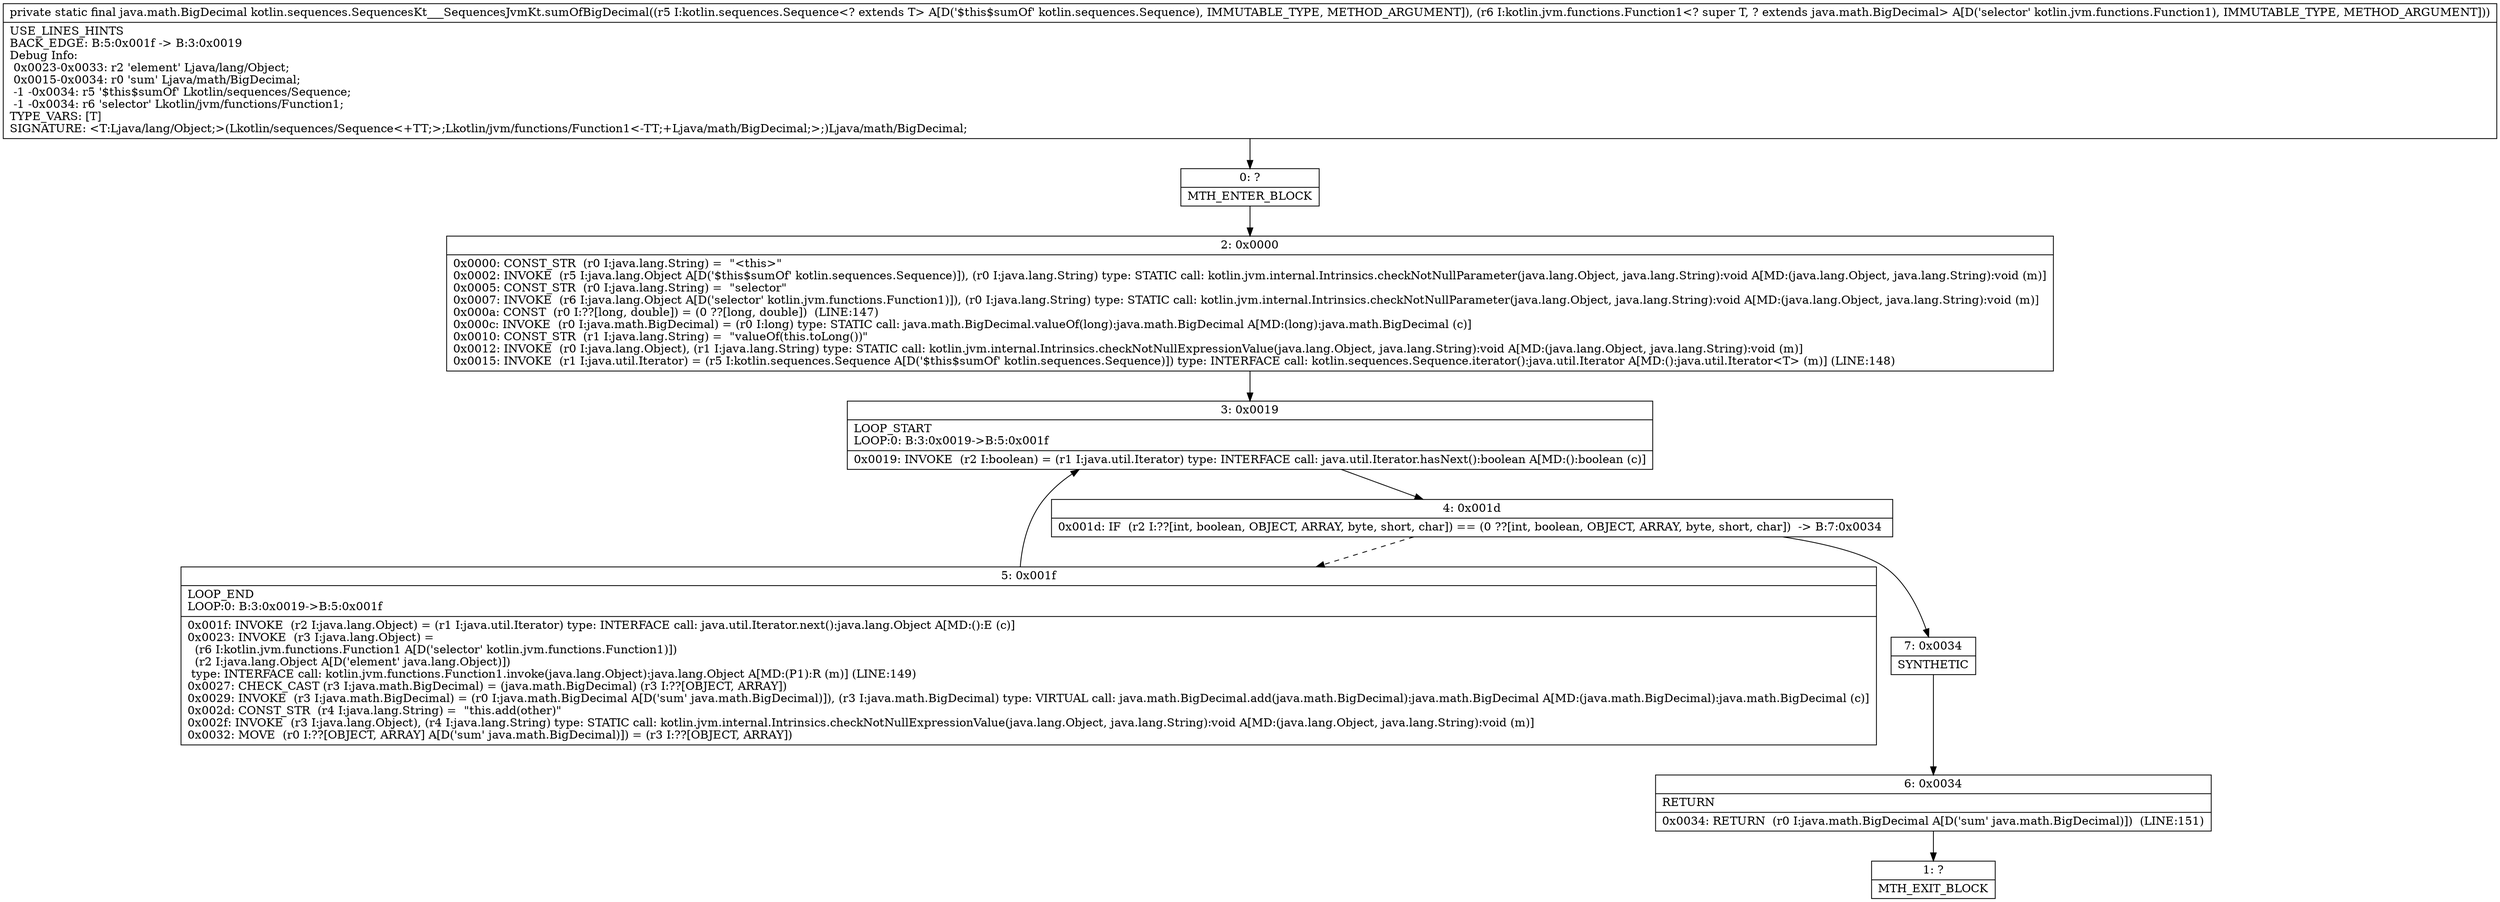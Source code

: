 digraph "CFG forkotlin.sequences.SequencesKt___SequencesJvmKt.sumOfBigDecimal(Lkotlin\/sequences\/Sequence;Lkotlin\/jvm\/functions\/Function1;)Ljava\/math\/BigDecimal;" {
Node_0 [shape=record,label="{0\:\ ?|MTH_ENTER_BLOCK\l}"];
Node_2 [shape=record,label="{2\:\ 0x0000|0x0000: CONST_STR  (r0 I:java.lang.String) =  \"\<this\>\" \l0x0002: INVOKE  (r5 I:java.lang.Object A[D('$this$sumOf' kotlin.sequences.Sequence)]), (r0 I:java.lang.String) type: STATIC call: kotlin.jvm.internal.Intrinsics.checkNotNullParameter(java.lang.Object, java.lang.String):void A[MD:(java.lang.Object, java.lang.String):void (m)]\l0x0005: CONST_STR  (r0 I:java.lang.String) =  \"selector\" \l0x0007: INVOKE  (r6 I:java.lang.Object A[D('selector' kotlin.jvm.functions.Function1)]), (r0 I:java.lang.String) type: STATIC call: kotlin.jvm.internal.Intrinsics.checkNotNullParameter(java.lang.Object, java.lang.String):void A[MD:(java.lang.Object, java.lang.String):void (m)]\l0x000a: CONST  (r0 I:??[long, double]) = (0 ??[long, double])  (LINE:147)\l0x000c: INVOKE  (r0 I:java.math.BigDecimal) = (r0 I:long) type: STATIC call: java.math.BigDecimal.valueOf(long):java.math.BigDecimal A[MD:(long):java.math.BigDecimal (c)]\l0x0010: CONST_STR  (r1 I:java.lang.String) =  \"valueOf(this.toLong())\" \l0x0012: INVOKE  (r0 I:java.lang.Object), (r1 I:java.lang.String) type: STATIC call: kotlin.jvm.internal.Intrinsics.checkNotNullExpressionValue(java.lang.Object, java.lang.String):void A[MD:(java.lang.Object, java.lang.String):void (m)]\l0x0015: INVOKE  (r1 I:java.util.Iterator) = (r5 I:kotlin.sequences.Sequence A[D('$this$sumOf' kotlin.sequences.Sequence)]) type: INTERFACE call: kotlin.sequences.Sequence.iterator():java.util.Iterator A[MD:():java.util.Iterator\<T\> (m)] (LINE:148)\l}"];
Node_3 [shape=record,label="{3\:\ 0x0019|LOOP_START\lLOOP:0: B:3:0x0019\-\>B:5:0x001f\l|0x0019: INVOKE  (r2 I:boolean) = (r1 I:java.util.Iterator) type: INTERFACE call: java.util.Iterator.hasNext():boolean A[MD:():boolean (c)]\l}"];
Node_4 [shape=record,label="{4\:\ 0x001d|0x001d: IF  (r2 I:??[int, boolean, OBJECT, ARRAY, byte, short, char]) == (0 ??[int, boolean, OBJECT, ARRAY, byte, short, char])  \-\> B:7:0x0034 \l}"];
Node_5 [shape=record,label="{5\:\ 0x001f|LOOP_END\lLOOP:0: B:3:0x0019\-\>B:5:0x001f\l|0x001f: INVOKE  (r2 I:java.lang.Object) = (r1 I:java.util.Iterator) type: INTERFACE call: java.util.Iterator.next():java.lang.Object A[MD:():E (c)]\l0x0023: INVOKE  (r3 I:java.lang.Object) = \l  (r6 I:kotlin.jvm.functions.Function1 A[D('selector' kotlin.jvm.functions.Function1)])\l  (r2 I:java.lang.Object A[D('element' java.lang.Object)])\l type: INTERFACE call: kotlin.jvm.functions.Function1.invoke(java.lang.Object):java.lang.Object A[MD:(P1):R (m)] (LINE:149)\l0x0027: CHECK_CAST (r3 I:java.math.BigDecimal) = (java.math.BigDecimal) (r3 I:??[OBJECT, ARRAY]) \l0x0029: INVOKE  (r3 I:java.math.BigDecimal) = (r0 I:java.math.BigDecimal A[D('sum' java.math.BigDecimal)]), (r3 I:java.math.BigDecimal) type: VIRTUAL call: java.math.BigDecimal.add(java.math.BigDecimal):java.math.BigDecimal A[MD:(java.math.BigDecimal):java.math.BigDecimal (c)]\l0x002d: CONST_STR  (r4 I:java.lang.String) =  \"this.add(other)\" \l0x002f: INVOKE  (r3 I:java.lang.Object), (r4 I:java.lang.String) type: STATIC call: kotlin.jvm.internal.Intrinsics.checkNotNullExpressionValue(java.lang.Object, java.lang.String):void A[MD:(java.lang.Object, java.lang.String):void (m)]\l0x0032: MOVE  (r0 I:??[OBJECT, ARRAY] A[D('sum' java.math.BigDecimal)]) = (r3 I:??[OBJECT, ARRAY]) \l}"];
Node_7 [shape=record,label="{7\:\ 0x0034|SYNTHETIC\l}"];
Node_6 [shape=record,label="{6\:\ 0x0034|RETURN\l|0x0034: RETURN  (r0 I:java.math.BigDecimal A[D('sum' java.math.BigDecimal)])  (LINE:151)\l}"];
Node_1 [shape=record,label="{1\:\ ?|MTH_EXIT_BLOCK\l}"];
MethodNode[shape=record,label="{private static final java.math.BigDecimal kotlin.sequences.SequencesKt___SequencesJvmKt.sumOfBigDecimal((r5 I:kotlin.sequences.Sequence\<? extends T\> A[D('$this$sumOf' kotlin.sequences.Sequence), IMMUTABLE_TYPE, METHOD_ARGUMENT]), (r6 I:kotlin.jvm.functions.Function1\<? super T, ? extends java.math.BigDecimal\> A[D('selector' kotlin.jvm.functions.Function1), IMMUTABLE_TYPE, METHOD_ARGUMENT]))  | USE_LINES_HINTS\lBACK_EDGE: B:5:0x001f \-\> B:3:0x0019\lDebug Info:\l  0x0023\-0x0033: r2 'element' Ljava\/lang\/Object;\l  0x0015\-0x0034: r0 'sum' Ljava\/math\/BigDecimal;\l  \-1 \-0x0034: r5 '$this$sumOf' Lkotlin\/sequences\/Sequence;\l  \-1 \-0x0034: r6 'selector' Lkotlin\/jvm\/functions\/Function1;\lTYPE_VARS: [T]\lSIGNATURE: \<T:Ljava\/lang\/Object;\>(Lkotlin\/sequences\/Sequence\<+TT;\>;Lkotlin\/jvm\/functions\/Function1\<\-TT;+Ljava\/math\/BigDecimal;\>;)Ljava\/math\/BigDecimal;\l}"];
MethodNode -> Node_0;Node_0 -> Node_2;
Node_2 -> Node_3;
Node_3 -> Node_4;
Node_4 -> Node_5[style=dashed];
Node_4 -> Node_7;
Node_5 -> Node_3;
Node_7 -> Node_6;
Node_6 -> Node_1;
}

